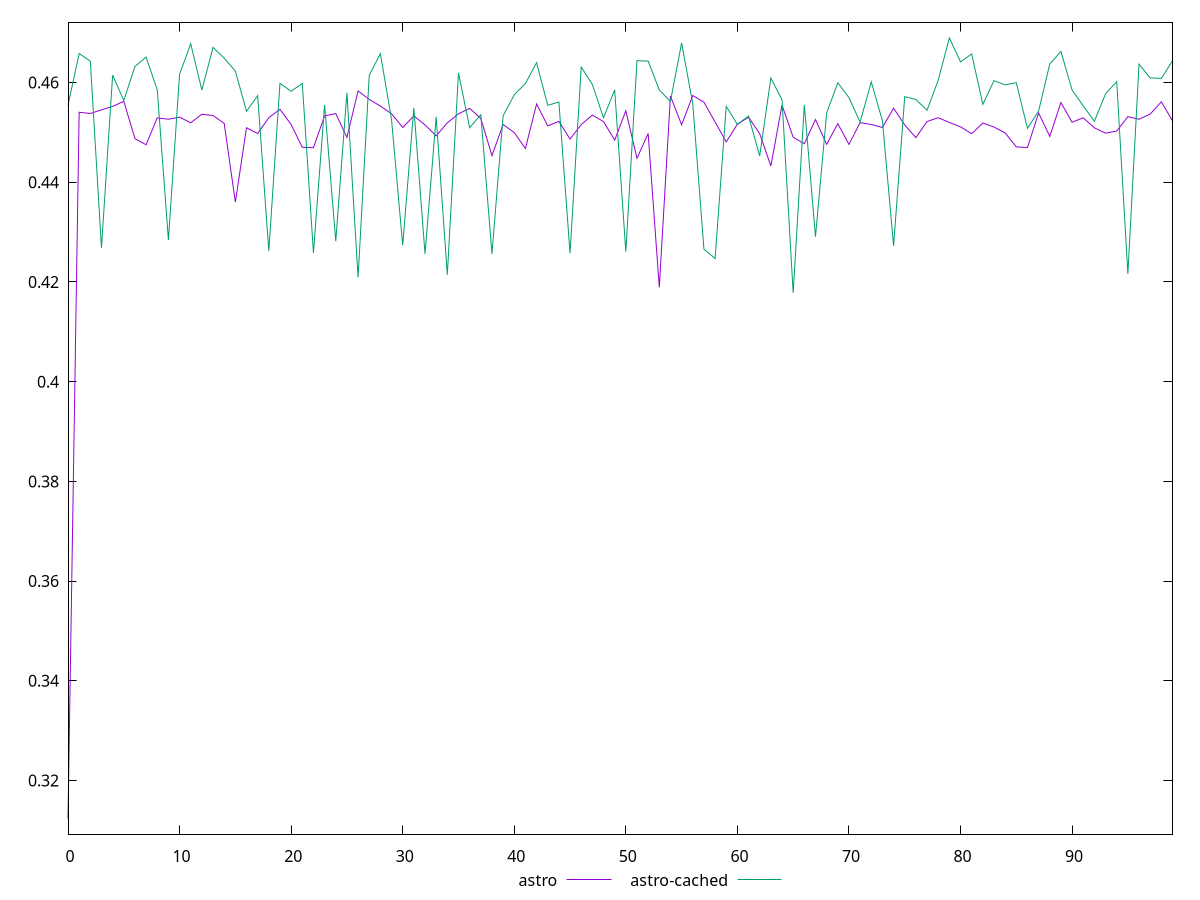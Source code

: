 reset

$astro <<EOF
0 0.31237744144749463
1 0.45404155943231234
2 0.45378969279497916
3 0.45452089994334305
4 0.455211427029583
5 0.4562400783372686
6 0.4487432706355448
7 0.44751825327343747
8 0.45291921825620773
9 0.45263845482767195
10 0.4530583370818451
11 0.4519248432170397
12 0.4536472405819161
13 0.45338037861864433
14 0.4518117127388967
15 0.43601634409464
16 0.45093650390948975
17 0.4497591914256172
18 0.4529601844729622
19 0.4546254089651896
20 0.45158000075206106
21 0.4470152281113355
22 0.44693149779349417
23 0.45331298156769295
24 0.45378014932897126
25 0.449000680269914
26 0.4583187074778582
27 0.45662137671293257
28 0.4552775037684613
29 0.45374483019840894
30 0.4509865129769859
31 0.4532933649639274
32 0.4515124516562423
33 0.4493035963727066
34 0.45191274401769005
35 0.4537311178558484
36 0.4548128107932115
37 0.45282470839813416
38 0.4453461237455007
39 0.45158291048756105
40 0.4499530517609715
41 0.44676220170988545
42 0.4557037688514492
43 0.451301841300911
44 0.45221121176155626
45 0.44866847458342124
46 0.4515588841542104
47 0.45347047342886604
48 0.452170221905466
49 0.4484527323200342
50 0.4543428786832773
51 0.44479812398118534
52 0.44978544406666804
53 0.4189214533915738
54 0.4572856550159251
55 0.4515199239428705
56 0.45739578829400335
57 0.4560549925517535
58 0.4520953694367563
59 0.44809413565882406
60 0.451658170716562
61 0.4530386609843611
62 0.4497274560608044
63 0.44326547950952894
64 0.4554721938151449
65 0.44902853069164794
66 0.44772684028167975
67 0.4525771601356089
68 0.44759791480876615
69 0.4517491566762553
70 0.4475880144836373
71 0.45196324278373584
72 0.45158963324147466
73 0.45098640076263197
74 0.45485131436831605
75 0.4514885947152477
76 0.448944314368387
77 0.45218422138096287
78 0.4529460032753487
79 0.4519943261129218
80 0.4511096485904668
81 0.44973463667144026
82 0.4518781251413934
83 0.45107070192214754
84 0.4498896031567035
85 0.4470933618022026
86 0.44696063066428754
87 0.4538864271597635
88 0.4491948578540322
89 0.45597958134924466
90 0.45203354808701196
91 0.4529295419048674
92 0.4509137622625252
93 0.44984632801448726
94 0.4502591596102339
95 0.45315887890733014
96 0.45263397846796327
97 0.45367521475776984
98 0.45612351808208873
99 0.4523253759274444
EOF

$astroCached <<EOF
0 0.4554323770949773
1 0.4658251021698665
2 0.4642769997129931
3 0.4268501414771685
4 0.4614776013874952
5 0.4563993849272765
6 0.46322373623857976
7 0.4651016032776654
8 0.4585345248770934
9 0.4284112089891285
10 0.4616664284015419
11 0.4677668276874259
12 0.4584857944316368
13 0.46706389807989346
14 0.464883063142273
15 0.4622978613329156
16 0.4542282308956483
17 0.4573647879312296
18 0.4262314271637683
19 0.45983392908615256
20 0.45824873862190746
21 0.4598253587970406
22 0.4258368056568424
23 0.455519027371056
24 0.4281722538310711
25 0.4579324480017013
26 0.42092215181565035
27 0.4614404880084468
28 0.46581229765422366
29 0.45258027104208864
30 0.4273834449065529
31 0.4549020843684718
32 0.42562683461336065
33 0.4531229218255612
34 0.4214488484986058
35 0.46193708961163116
36 0.450933790546296
37 0.4535610483854879
38 0.4256454518409781
39 0.45330343080365587
40 0.4575539173835736
41 0.4598086639827302
42 0.4639743312778771
43 0.45543085702467356
44 0.456089439130432
45 0.42573766330747226
46 0.46311914829425244
47 0.4596050208147406
48 0.4529263640720302
49 0.4585148058842946
50 0.42607870257337066
51 0.4643904417871015
52 0.46429585630111414
53 0.4585063203103542
54 0.45622057738191135
55 0.4679315142850033
56 0.4557537478149098
57 0.4265932726697775
58 0.4246959612818523
59 0.4552181966983527
60 0.4516027717743582
61 0.4532709921587556
62 0.4452827350141392
63 0.4609266971059796
64 0.45652151757777165
65 0.41783142745344776
66 0.45552580684306787
67 0.4290856260421744
68 0.4538887107130005
69 0.45995455837314625
70 0.4569699767955555
71 0.4520718780530242
72 0.4601264931049449
73 0.4523255503825375
74 0.4272644475510279
75 0.45717188006071796
76 0.4565924515786759
77 0.4544420154526012
78 0.460480743221371
79 0.4689516016381175
80 0.46413689130324437
81 0.46573686263574254
82 0.45561693819785004
83 0.46037691722562474
84 0.45953792236526014
85 0.4599661895897176
86 0.4508236035832971
87 0.45428729564480064
88 0.46372476641544874
89 0.4662353974582059
90 0.458488291601785
91 0.4553105510440724
92 0.4522286989695711
93 0.4577398798124234
94 0.46017978654647557
95 0.42164332385678877
96 0.4636799975723861
97 0.46092235037918033
98 0.46082310924797387
99 0.4643736634678341
EOF

set key outside below
set xrange [0:99]
set yrange [0.3092459582436822:0.47208308484192996]
set trange [0.3092459582436822:0.47208308484192996]
set terminal svg size 640, 520 enhanced background rgb 'white'
set output "reports/report_00033_2021-03-01T14-23-16.841Z/meta/pScore/comparison/line/0_vs_1.svg"

plot $astro title "astro" with line, \
     $astroCached title "astro-cached" with line

reset
